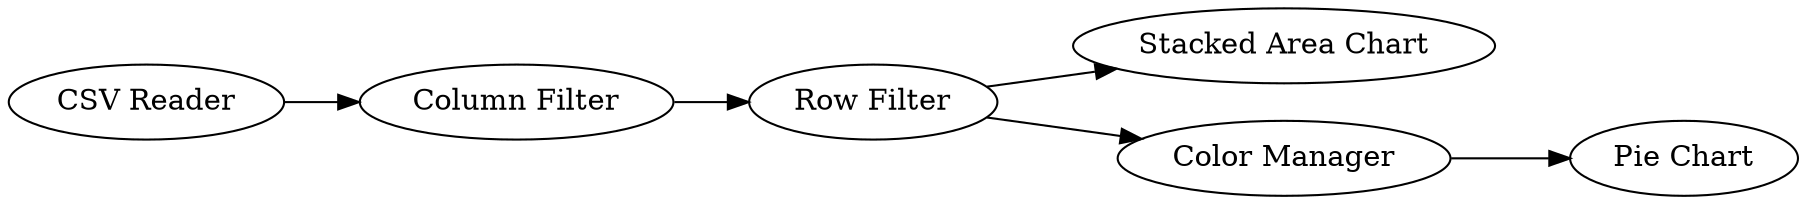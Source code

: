 digraph {
	"-2756605414411085594_6" [label="Stacked Area Chart"]
	"-2756605414411085594_4" [label="Color Manager"]
	"-2756605414411085594_1" [label="CSV Reader"]
	"-2756605414411085594_5" [label="Pie Chart"]
	"-2756605414411085594_3" [label="Row Filter"]
	"-2756605414411085594_2" [label="Column Filter"]
	"-2756605414411085594_2" -> "-2756605414411085594_3"
	"-2756605414411085594_1" -> "-2756605414411085594_2"
	"-2756605414411085594_3" -> "-2756605414411085594_4"
	"-2756605414411085594_4" -> "-2756605414411085594_5"
	"-2756605414411085594_3" -> "-2756605414411085594_6"
	rankdir=LR
}
